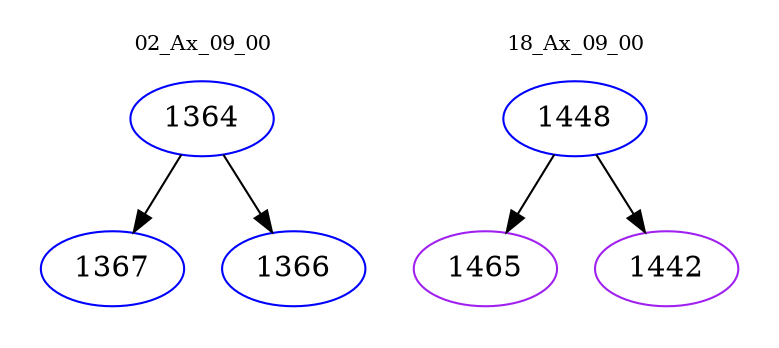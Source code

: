 digraph{
subgraph cluster_0 {
color = white
label = "02_Ax_09_00";
fontsize=10;
T0_1364 [label="1364", color="blue"]
T0_1364 -> T0_1367 [color="black"]
T0_1367 [label="1367", color="blue"]
T0_1364 -> T0_1366 [color="black"]
T0_1366 [label="1366", color="blue"]
}
subgraph cluster_1 {
color = white
label = "18_Ax_09_00";
fontsize=10;
T1_1448 [label="1448", color="blue"]
T1_1448 -> T1_1465 [color="black"]
T1_1465 [label="1465", color="purple"]
T1_1448 -> T1_1442 [color="black"]
T1_1442 [label="1442", color="purple"]
}
}
